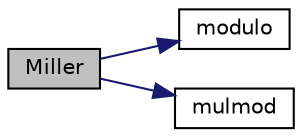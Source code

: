 digraph "Miller"
{
  edge [fontname="Helvetica",fontsize="10",labelfontname="Helvetica",labelfontsize="10"];
  node [fontname="Helvetica",fontsize="10",shape=record];
  rankdir="LR";
  Node1 [label="Miller",height=0.2,width=0.4,color="black", fillcolor="grey75", style="filled", fontcolor="black"];
  Node1 -> Node2 [color="midnightblue",fontsize="10",style="solid",fontname="Helvetica"];
  Node2 [label="modulo",height=0.2,width=0.4,color="black", fillcolor="white", style="filled",URL="$MillerRabin_8cpp.html#ad815f4d0c344576558f86d0dd549e7f2"];
  Node1 -> Node3 [color="midnightblue",fontsize="10",style="solid",fontname="Helvetica"];
  Node3 [label="mulmod",height=0.2,width=0.4,color="black", fillcolor="white", style="filled",URL="$MillerRabin_8cpp.html#ab15961d1fb7161ec54a9b31fbfd4b59d"];
}
